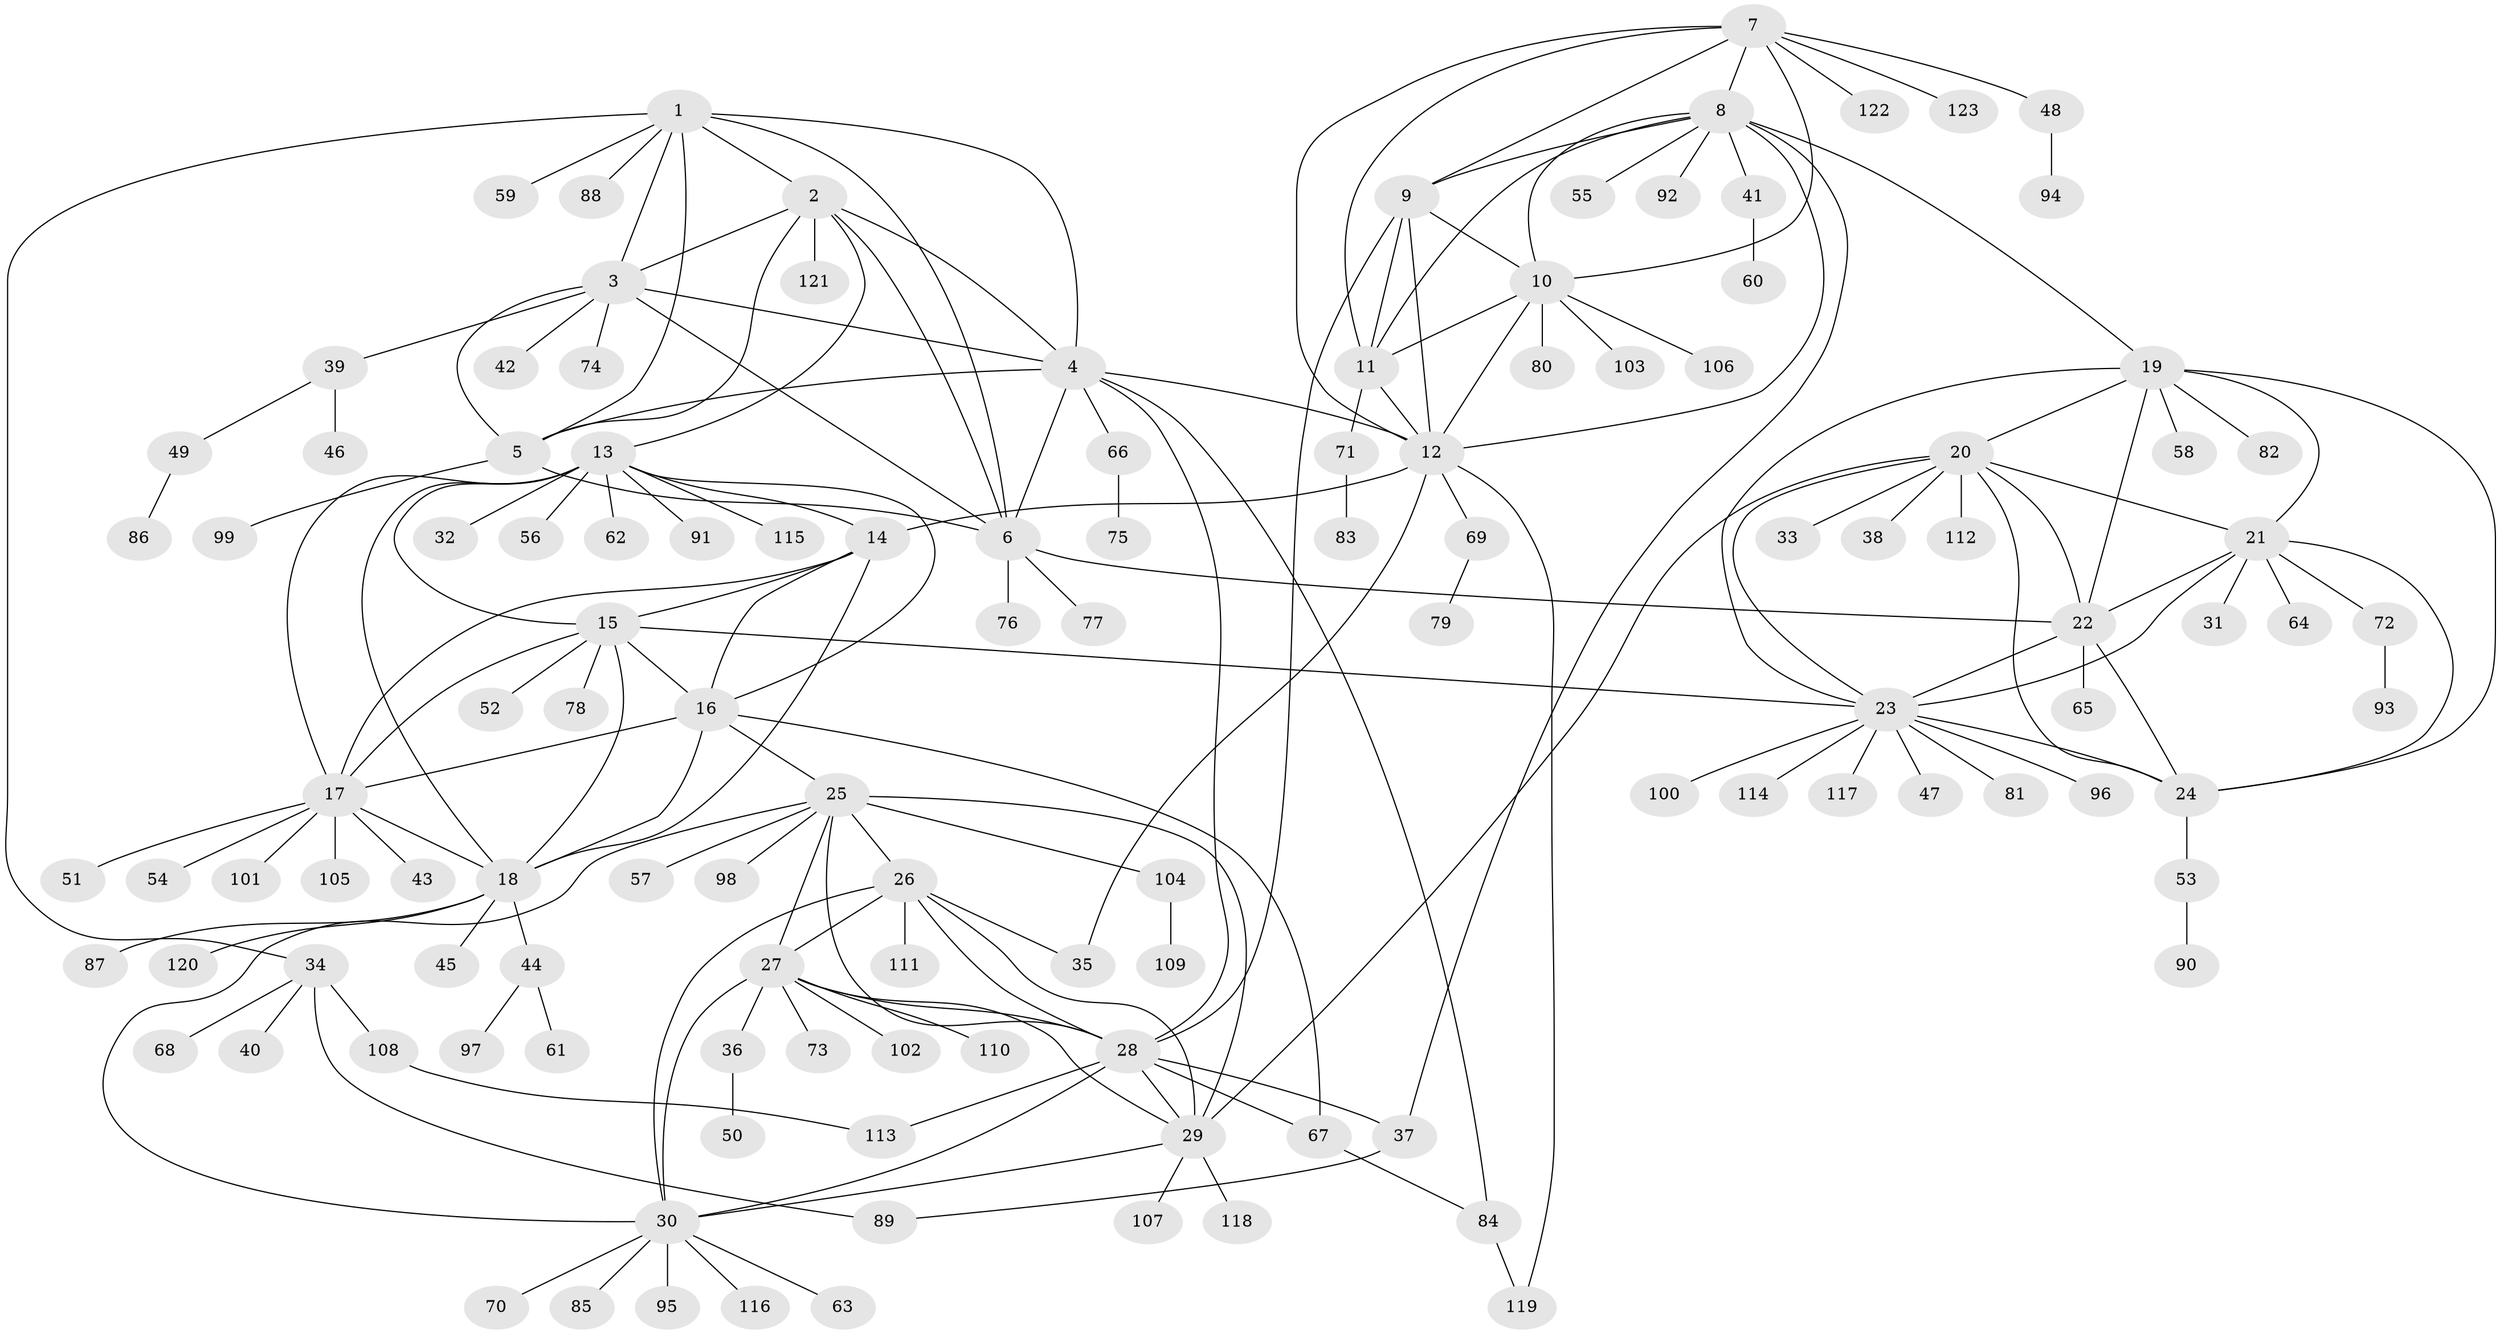 // Generated by graph-tools (version 1.1) at 2025/11/02/27/25 16:11:31]
// undirected, 123 vertices, 185 edges
graph export_dot {
graph [start="1"]
  node [color=gray90,style=filled];
  1;
  2;
  3;
  4;
  5;
  6;
  7;
  8;
  9;
  10;
  11;
  12;
  13;
  14;
  15;
  16;
  17;
  18;
  19;
  20;
  21;
  22;
  23;
  24;
  25;
  26;
  27;
  28;
  29;
  30;
  31;
  32;
  33;
  34;
  35;
  36;
  37;
  38;
  39;
  40;
  41;
  42;
  43;
  44;
  45;
  46;
  47;
  48;
  49;
  50;
  51;
  52;
  53;
  54;
  55;
  56;
  57;
  58;
  59;
  60;
  61;
  62;
  63;
  64;
  65;
  66;
  67;
  68;
  69;
  70;
  71;
  72;
  73;
  74;
  75;
  76;
  77;
  78;
  79;
  80;
  81;
  82;
  83;
  84;
  85;
  86;
  87;
  88;
  89;
  90;
  91;
  92;
  93;
  94;
  95;
  96;
  97;
  98;
  99;
  100;
  101;
  102;
  103;
  104;
  105;
  106;
  107;
  108;
  109;
  110;
  111;
  112;
  113;
  114;
  115;
  116;
  117;
  118;
  119;
  120;
  121;
  122;
  123;
  1 -- 2;
  1 -- 3;
  1 -- 4;
  1 -- 5;
  1 -- 6;
  1 -- 34;
  1 -- 59;
  1 -- 88;
  2 -- 3;
  2 -- 4;
  2 -- 5;
  2 -- 6;
  2 -- 13;
  2 -- 121;
  3 -- 4;
  3 -- 5;
  3 -- 6;
  3 -- 39;
  3 -- 42;
  3 -- 74;
  4 -- 5;
  4 -- 6;
  4 -- 12;
  4 -- 28;
  4 -- 66;
  4 -- 84;
  5 -- 6;
  5 -- 99;
  6 -- 22;
  6 -- 76;
  6 -- 77;
  7 -- 8;
  7 -- 9;
  7 -- 10;
  7 -- 11;
  7 -- 12;
  7 -- 48;
  7 -- 122;
  7 -- 123;
  8 -- 9;
  8 -- 10;
  8 -- 11;
  8 -- 12;
  8 -- 19;
  8 -- 37;
  8 -- 41;
  8 -- 55;
  8 -- 92;
  9 -- 10;
  9 -- 11;
  9 -- 12;
  9 -- 28;
  10 -- 11;
  10 -- 12;
  10 -- 80;
  10 -- 103;
  10 -- 106;
  11 -- 12;
  11 -- 71;
  12 -- 14;
  12 -- 35;
  12 -- 69;
  12 -- 119;
  13 -- 14;
  13 -- 15;
  13 -- 16;
  13 -- 17;
  13 -- 18;
  13 -- 32;
  13 -- 56;
  13 -- 62;
  13 -- 91;
  13 -- 115;
  14 -- 15;
  14 -- 16;
  14 -- 17;
  14 -- 18;
  15 -- 16;
  15 -- 17;
  15 -- 18;
  15 -- 23;
  15 -- 52;
  15 -- 78;
  16 -- 17;
  16 -- 18;
  16 -- 25;
  16 -- 67;
  17 -- 18;
  17 -- 43;
  17 -- 51;
  17 -- 54;
  17 -- 101;
  17 -- 105;
  18 -- 44;
  18 -- 45;
  18 -- 87;
  18 -- 120;
  19 -- 20;
  19 -- 21;
  19 -- 22;
  19 -- 23;
  19 -- 24;
  19 -- 58;
  19 -- 82;
  20 -- 21;
  20 -- 22;
  20 -- 23;
  20 -- 24;
  20 -- 29;
  20 -- 33;
  20 -- 38;
  20 -- 112;
  21 -- 22;
  21 -- 23;
  21 -- 24;
  21 -- 31;
  21 -- 64;
  21 -- 72;
  22 -- 23;
  22 -- 24;
  22 -- 65;
  23 -- 24;
  23 -- 47;
  23 -- 81;
  23 -- 96;
  23 -- 100;
  23 -- 114;
  23 -- 117;
  24 -- 53;
  25 -- 26;
  25 -- 27;
  25 -- 28;
  25 -- 29;
  25 -- 30;
  25 -- 57;
  25 -- 98;
  25 -- 104;
  26 -- 27;
  26 -- 28;
  26 -- 29;
  26 -- 30;
  26 -- 35;
  26 -- 111;
  27 -- 28;
  27 -- 29;
  27 -- 30;
  27 -- 36;
  27 -- 73;
  27 -- 102;
  27 -- 110;
  28 -- 29;
  28 -- 30;
  28 -- 37;
  28 -- 67;
  28 -- 113;
  29 -- 30;
  29 -- 107;
  29 -- 118;
  30 -- 63;
  30 -- 70;
  30 -- 85;
  30 -- 95;
  30 -- 116;
  34 -- 40;
  34 -- 68;
  34 -- 89;
  34 -- 108;
  36 -- 50;
  37 -- 89;
  39 -- 46;
  39 -- 49;
  41 -- 60;
  44 -- 61;
  44 -- 97;
  48 -- 94;
  49 -- 86;
  53 -- 90;
  66 -- 75;
  67 -- 84;
  69 -- 79;
  71 -- 83;
  72 -- 93;
  84 -- 119;
  104 -- 109;
  108 -- 113;
}
